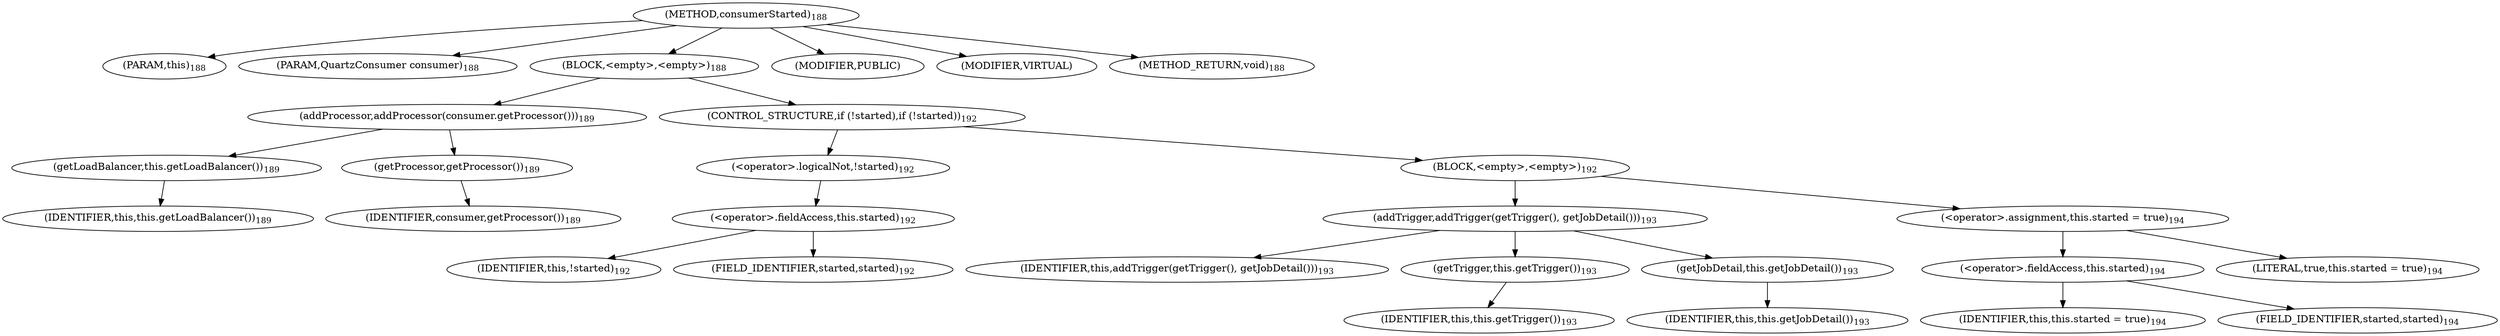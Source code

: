 digraph "consumerStarted" {  
"468" [label = <(METHOD,consumerStarted)<SUB>188</SUB>> ]
"36" [label = <(PARAM,this)<SUB>188</SUB>> ]
"469" [label = <(PARAM,QuartzConsumer consumer)<SUB>188</SUB>> ]
"470" [label = <(BLOCK,&lt;empty&gt;,&lt;empty&gt;)<SUB>188</SUB>> ]
"471" [label = <(addProcessor,addProcessor(consumer.getProcessor()))<SUB>189</SUB>> ]
"472" [label = <(getLoadBalancer,this.getLoadBalancer())<SUB>189</SUB>> ]
"35" [label = <(IDENTIFIER,this,this.getLoadBalancer())<SUB>189</SUB>> ]
"473" [label = <(getProcessor,getProcessor())<SUB>189</SUB>> ]
"474" [label = <(IDENTIFIER,consumer,getProcessor())<SUB>189</SUB>> ]
"475" [label = <(CONTROL_STRUCTURE,if (!started),if (!started))<SUB>192</SUB>> ]
"476" [label = <(&lt;operator&gt;.logicalNot,!started)<SUB>192</SUB>> ]
"477" [label = <(&lt;operator&gt;.fieldAccess,this.started)<SUB>192</SUB>> ]
"478" [label = <(IDENTIFIER,this,!started)<SUB>192</SUB>> ]
"479" [label = <(FIELD_IDENTIFIER,started,started)<SUB>192</SUB>> ]
"480" [label = <(BLOCK,&lt;empty&gt;,&lt;empty&gt;)<SUB>192</SUB>> ]
"481" [label = <(addTrigger,addTrigger(getTrigger(), getJobDetail()))<SUB>193</SUB>> ]
"39" [label = <(IDENTIFIER,this,addTrigger(getTrigger(), getJobDetail()))<SUB>193</SUB>> ]
"482" [label = <(getTrigger,this.getTrigger())<SUB>193</SUB>> ]
"37" [label = <(IDENTIFIER,this,this.getTrigger())<SUB>193</SUB>> ]
"483" [label = <(getJobDetail,this.getJobDetail())<SUB>193</SUB>> ]
"38" [label = <(IDENTIFIER,this,this.getJobDetail())<SUB>193</SUB>> ]
"484" [label = <(&lt;operator&gt;.assignment,this.started = true)<SUB>194</SUB>> ]
"485" [label = <(&lt;operator&gt;.fieldAccess,this.started)<SUB>194</SUB>> ]
"486" [label = <(IDENTIFIER,this,this.started = true)<SUB>194</SUB>> ]
"487" [label = <(FIELD_IDENTIFIER,started,started)<SUB>194</SUB>> ]
"488" [label = <(LITERAL,true,this.started = true)<SUB>194</SUB>> ]
"489" [label = <(MODIFIER,PUBLIC)> ]
"490" [label = <(MODIFIER,VIRTUAL)> ]
"491" [label = <(METHOD_RETURN,void)<SUB>188</SUB>> ]
  "468" -> "36" 
  "468" -> "469" 
  "468" -> "470" 
  "468" -> "489" 
  "468" -> "490" 
  "468" -> "491" 
  "470" -> "471" 
  "470" -> "475" 
  "471" -> "472" 
  "471" -> "473" 
  "472" -> "35" 
  "473" -> "474" 
  "475" -> "476" 
  "475" -> "480" 
  "476" -> "477" 
  "477" -> "478" 
  "477" -> "479" 
  "480" -> "481" 
  "480" -> "484" 
  "481" -> "39" 
  "481" -> "482" 
  "481" -> "483" 
  "482" -> "37" 
  "483" -> "38" 
  "484" -> "485" 
  "484" -> "488" 
  "485" -> "486" 
  "485" -> "487" 
}
